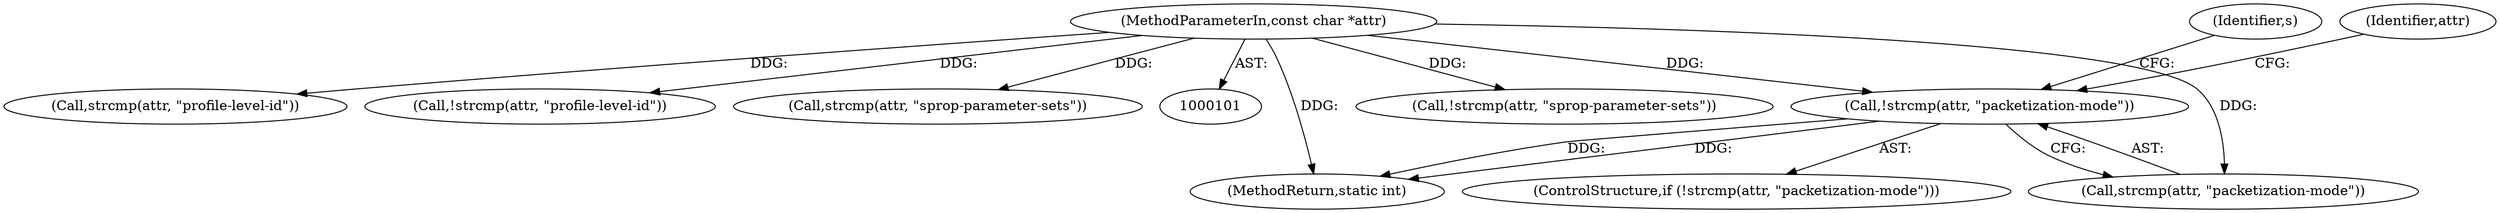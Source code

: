 digraph "0_FFmpeg_c42a1388a6d1bfd8001bf6a4241d8ca27e49326d@API" {
"1000115" [label="(Call,!strcmp(attr, \"packetization-mode\"))"];
"1000105" [label="(MethodParameterIn,const char *attr)"];
"1000224" [label="(MethodReturn,static int)"];
"1000121" [label="(Identifier,s)"];
"1000160" [label="(Call,!strcmp(attr, \"sprop-parameter-sets\"))"];
"1000114" [label="(ControlStructure,if (!strcmp(attr, \"packetization-mode\")))"];
"1000145" [label="(Call,strcmp(attr, \"profile-level-id\"))"];
"1000146" [label="(Identifier,attr)"];
"1000115" [label="(Call,!strcmp(attr, \"packetization-mode\"))"];
"1000105" [label="(MethodParameterIn,const char *attr)"];
"1000144" [label="(Call,!strcmp(attr, \"profile-level-id\"))"];
"1000116" [label="(Call,strcmp(attr, \"packetization-mode\"))"];
"1000161" [label="(Call,strcmp(attr, \"sprop-parameter-sets\"))"];
"1000115" -> "1000114"  [label="AST: "];
"1000115" -> "1000116"  [label="CFG: "];
"1000116" -> "1000115"  [label="AST: "];
"1000121" -> "1000115"  [label="CFG: "];
"1000146" -> "1000115"  [label="CFG: "];
"1000115" -> "1000224"  [label="DDG: "];
"1000115" -> "1000224"  [label="DDG: "];
"1000105" -> "1000115"  [label="DDG: "];
"1000105" -> "1000101"  [label="AST: "];
"1000105" -> "1000224"  [label="DDG: "];
"1000105" -> "1000116"  [label="DDG: "];
"1000105" -> "1000144"  [label="DDG: "];
"1000105" -> "1000145"  [label="DDG: "];
"1000105" -> "1000160"  [label="DDG: "];
"1000105" -> "1000161"  [label="DDG: "];
}
